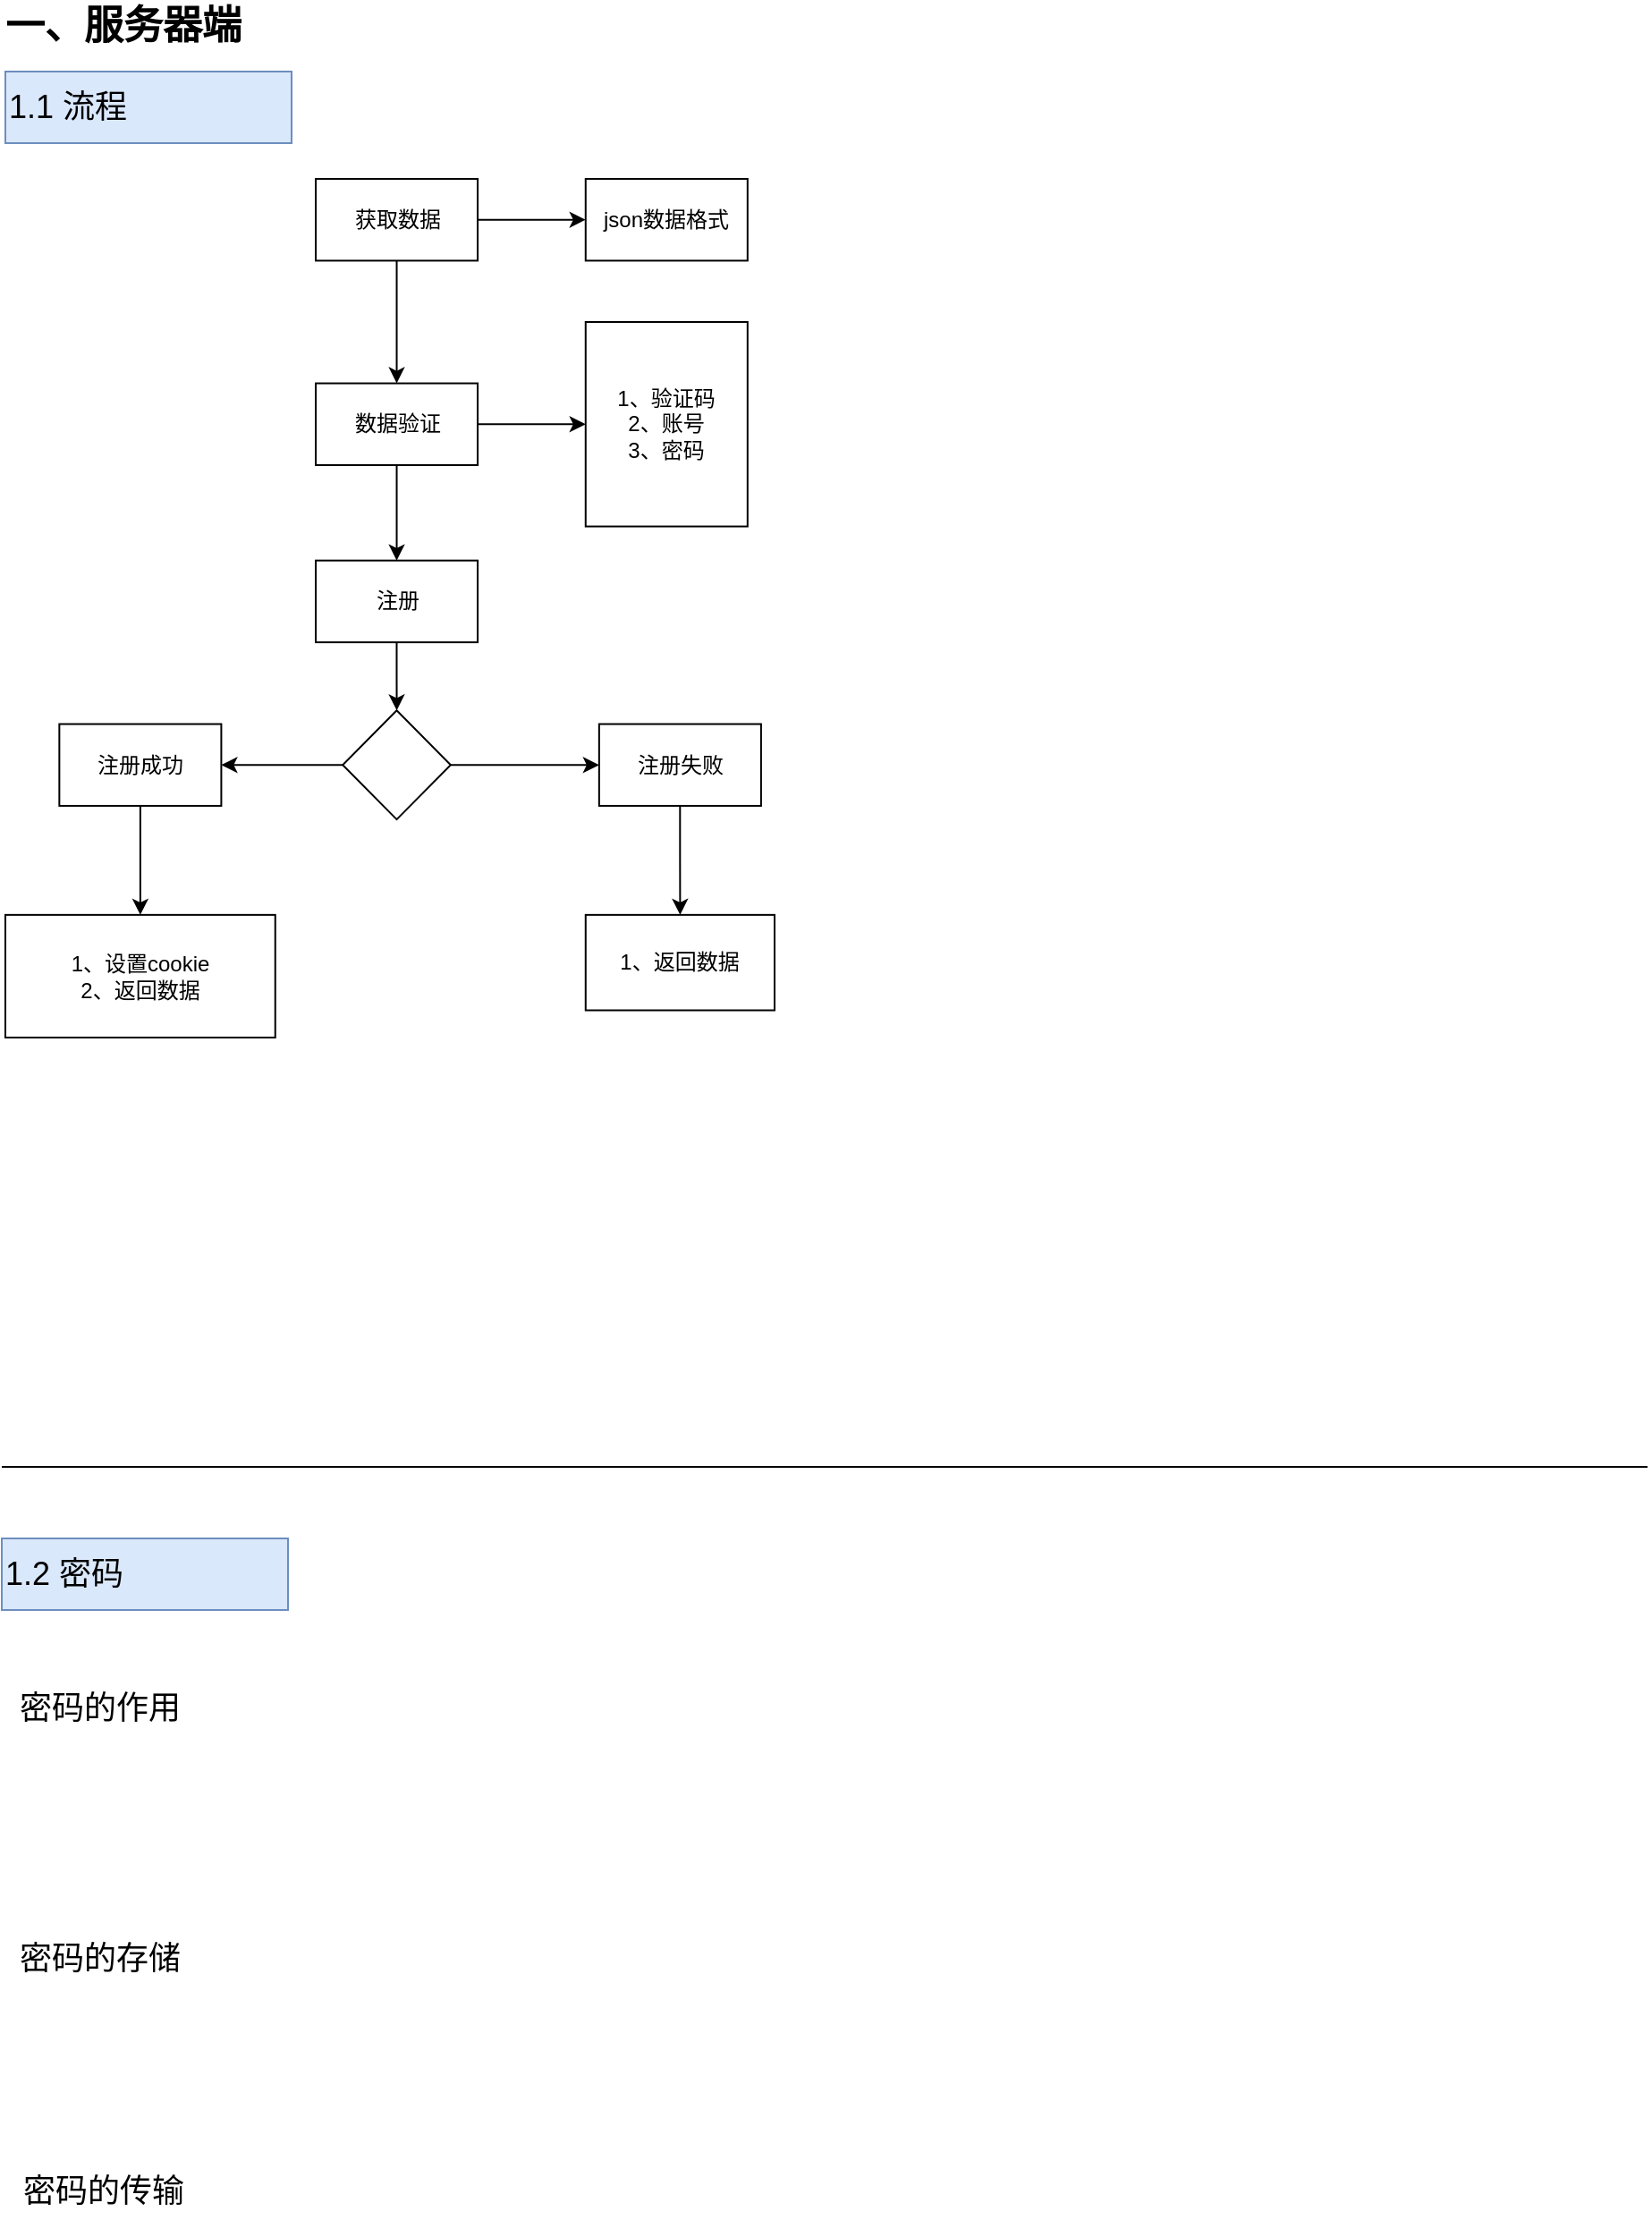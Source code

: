 <mxfile version="10.6.5" type="github"><diagram id="P_evZs2B0VwDdin39tbn" name="Page-1"><mxGraphModel dx="1158" dy="766" grid="1" gridSize="10" guides="1" tooltips="1" connect="1" arrows="1" fold="1" page="1" pageScale="1" pageWidth="1000" pageHeight="1169" math="0" shadow="0"><root><mxCell id="0"/><mxCell id="1" parent="0"/><mxCell id="Q43ceCy9VtED4qeY9EHd-1" value="一、服务器端" style="text;html=1;strokeColor=none;fillColor=none;align=left;verticalAlign=middle;whiteSpace=wrap;rounded=0;fontSize=22;fontStyle=1" vertex="1" parent="1"><mxGeometry x="40" y="20" width="160" height="30" as="geometry"/></mxCell><mxCell id="Q43ceCy9VtED4qeY9EHd-26" value="" style="endArrow=none;html=1;fontSize=22;" edge="1" parent="1"><mxGeometry width="50" height="50" relative="1" as="geometry"><mxPoint x="40" y="840" as="sourcePoint"/><mxPoint x="960" y="840" as="targetPoint"/></mxGeometry></mxCell><mxCell id="Q43ceCy9VtED4qeY9EHd-27" value="1.2 密码" style="text;html=1;strokeColor=#6c8ebf;fillColor=#dae8fc;align=left;verticalAlign=middle;whiteSpace=wrap;rounded=0;fontSize=18;" vertex="1" parent="1"><mxGeometry x="40" y="880" width="160" height="40" as="geometry"/></mxCell><mxCell id="Q43ceCy9VtED4qeY9EHd-28" value="" style="group" vertex="1" connectable="0" parent="1"><mxGeometry x="42" y="120" width="430" height="480" as="geometry"/></mxCell><mxCell id="Q43ceCy9VtED4qeY9EHd-2" value="获取数据" style="rounded=0;whiteSpace=wrap;html=1;fontSize=12;" vertex="1" parent="Q43ceCy9VtED4qeY9EHd-28"><mxGeometry x="173.509" width="90.526" height="45.714" as="geometry"/></mxCell><mxCell id="Q43ceCy9VtED4qeY9EHd-18" value="json数据格式" style="rounded=0;whiteSpace=wrap;html=1;fontSize=12;" vertex="1" parent="Q43ceCy9VtED4qeY9EHd-28"><mxGeometry x="324.386" width="90.526" height="45.714" as="geometry"/></mxCell><mxCell id="Q43ceCy9VtED4qeY9EHd-19" value="" style="edgeStyle=orthogonalEdgeStyle;rounded=0;orthogonalLoop=1;jettySize=auto;html=1;fontSize=12;" edge="1" parent="Q43ceCy9VtED4qeY9EHd-28" source="Q43ceCy9VtED4qeY9EHd-2" target="Q43ceCy9VtED4qeY9EHd-18"><mxGeometry relative="1" as="geometry"/></mxCell><mxCell id="Q43ceCy9VtED4qeY9EHd-3" value="数据验证" style="rounded=0;whiteSpace=wrap;html=1;fontSize=12;" vertex="1" parent="Q43ceCy9VtED4qeY9EHd-28"><mxGeometry x="173.509" y="114.286" width="90.526" height="45.714" as="geometry"/></mxCell><mxCell id="Q43ceCy9VtED4qeY9EHd-4" value="" style="edgeStyle=orthogonalEdgeStyle;rounded=0;orthogonalLoop=1;jettySize=auto;html=1;fontSize=12;" edge="1" parent="Q43ceCy9VtED4qeY9EHd-28" source="Q43ceCy9VtED4qeY9EHd-2" target="Q43ceCy9VtED4qeY9EHd-3"><mxGeometry relative="1" as="geometry"/></mxCell><mxCell id="Q43ceCy9VtED4qeY9EHd-14" value="1、验证码&lt;br style=&quot;font-size: 12px;&quot;&gt;2、账号&lt;br style=&quot;font-size: 12px;&quot;&gt;3、密码&lt;br style=&quot;font-size: 12px;&quot;&gt;" style="rounded=0;whiteSpace=wrap;html=1;fontSize=12;" vertex="1" parent="Q43ceCy9VtED4qeY9EHd-28"><mxGeometry x="324.386" y="80" width="90.526" height="114.286" as="geometry"/></mxCell><mxCell id="Q43ceCy9VtED4qeY9EHd-15" value="" style="edgeStyle=orthogonalEdgeStyle;rounded=0;orthogonalLoop=1;jettySize=auto;html=1;fontSize=12;" edge="1" parent="Q43ceCy9VtED4qeY9EHd-28" source="Q43ceCy9VtED4qeY9EHd-3" target="Q43ceCy9VtED4qeY9EHd-14"><mxGeometry relative="1" as="geometry"/></mxCell><mxCell id="Q43ceCy9VtED4qeY9EHd-7" value="注册失败" style="rounded=0;whiteSpace=wrap;html=1;fontSize=12;" vertex="1" parent="Q43ceCy9VtED4qeY9EHd-28"><mxGeometry x="331.93" y="304.762" width="90.526" height="45.714" as="geometry"/></mxCell><mxCell id="Q43ceCy9VtED4qeY9EHd-24" value="1、返回数据" style="rounded=0;whiteSpace=wrap;html=1;fontSize=12;" vertex="1" parent="Q43ceCy9VtED4qeY9EHd-28"><mxGeometry x="324.386" y="411.429" width="105.614" height="53.333" as="geometry"/></mxCell><mxCell id="Q43ceCy9VtED4qeY9EHd-25" value="" style="edgeStyle=orthogonalEdgeStyle;rounded=0;orthogonalLoop=1;jettySize=auto;html=1;fontSize=12;" edge="1" parent="Q43ceCy9VtED4qeY9EHd-28" source="Q43ceCy9VtED4qeY9EHd-7" target="Q43ceCy9VtED4qeY9EHd-24"><mxGeometry relative="1" as="geometry"/></mxCell><mxCell id="Q43ceCy9VtED4qeY9EHd-5" value="注册" style="rounded=0;whiteSpace=wrap;html=1;fontSize=12;" vertex="1" parent="Q43ceCy9VtED4qeY9EHd-28"><mxGeometry x="173.509" y="213.333" width="90.526" height="45.714" as="geometry"/></mxCell><mxCell id="Q43ceCy9VtED4qeY9EHd-6" value="" style="edgeStyle=orthogonalEdgeStyle;rounded=0;orthogonalLoop=1;jettySize=auto;html=1;fontSize=12;" edge="1" parent="Q43ceCy9VtED4qeY9EHd-28" source="Q43ceCy9VtED4qeY9EHd-3" target="Q43ceCy9VtED4qeY9EHd-5"><mxGeometry relative="1" as="geometry"/></mxCell><mxCell id="Q43ceCy9VtED4qeY9EHd-13" style="edgeStyle=orthogonalEdgeStyle;rounded=0;orthogonalLoop=1;jettySize=auto;html=1;entryX=0;entryY=0.5;entryDx=0;entryDy=0;fontSize=12;" edge="1" parent="Q43ceCy9VtED4qeY9EHd-28" source="Q43ceCy9VtED4qeY9EHd-9" target="Q43ceCy9VtED4qeY9EHd-7"><mxGeometry relative="1" as="geometry"/></mxCell><mxCell id="Q43ceCy9VtED4qeY9EHd-9" value="" style="rhombus;whiteSpace=wrap;html=1;fontSize=12;" vertex="1" parent="Q43ceCy9VtED4qeY9EHd-28"><mxGeometry x="188.596" y="297.143" width="60.351" height="60.952" as="geometry"/></mxCell><mxCell id="Q43ceCy9VtED4qeY9EHd-11" style="edgeStyle=orthogonalEdgeStyle;rounded=0;orthogonalLoop=1;jettySize=auto;html=1;fontSize=12;" edge="1" parent="Q43ceCy9VtED4qeY9EHd-28" source="Q43ceCy9VtED4qeY9EHd-5" target="Q43ceCy9VtED4qeY9EHd-9"><mxGeometry relative="1" as="geometry"/></mxCell><mxCell id="Q43ceCy9VtED4qeY9EHd-10" value="注册成功" style="rounded=0;whiteSpace=wrap;html=1;fontSize=12;" vertex="1" parent="Q43ceCy9VtED4qeY9EHd-28"><mxGeometry x="30.175" y="304.762" width="90.526" height="45.714" as="geometry"/></mxCell><mxCell id="Q43ceCy9VtED4qeY9EHd-12" style="edgeStyle=orthogonalEdgeStyle;rounded=0;orthogonalLoop=1;jettySize=auto;html=1;entryX=1;entryY=0.5;entryDx=0;entryDy=0;fontSize=12;" edge="1" parent="Q43ceCy9VtED4qeY9EHd-28" source="Q43ceCy9VtED4qeY9EHd-9" target="Q43ceCy9VtED4qeY9EHd-10"><mxGeometry relative="1" as="geometry"/></mxCell><mxCell id="Q43ceCy9VtED4qeY9EHd-22" value="1、设置cookie&lt;br style=&quot;font-size: 12px;&quot;&gt;2、返回数据&lt;br style=&quot;font-size: 12px;&quot;&gt;" style="rounded=0;whiteSpace=wrap;html=1;fontSize=12;" vertex="1" parent="Q43ceCy9VtED4qeY9EHd-28"><mxGeometry y="411.429" width="150.877" height="68.571" as="geometry"/></mxCell><mxCell id="Q43ceCy9VtED4qeY9EHd-23" value="" style="edgeStyle=orthogonalEdgeStyle;rounded=0;orthogonalLoop=1;jettySize=auto;html=1;fontSize=12;" edge="1" parent="Q43ceCy9VtED4qeY9EHd-28" source="Q43ceCy9VtED4qeY9EHd-10" target="Q43ceCy9VtED4qeY9EHd-22"><mxGeometry relative="1" as="geometry"/></mxCell><mxCell id="Q43ceCy9VtED4qeY9EHd-29" value="1.1 流程" style="text;html=1;strokeColor=#6c8ebf;fillColor=#dae8fc;align=left;verticalAlign=middle;whiteSpace=wrap;rounded=0;fontSize=18;" vertex="1" parent="1"><mxGeometry x="42" y="60" width="160" height="40" as="geometry"/></mxCell><mxCell id="Q43ceCy9VtED4qeY9EHd-32" value="密码的作用" style="text;html=1;strokeColor=none;fillColor=none;align=center;verticalAlign=middle;whiteSpace=wrap;rounded=0;fontSize=18;" vertex="1" parent="1"><mxGeometry x="40" y="960" width="110" height="30" as="geometry"/></mxCell><mxCell id="Q43ceCy9VtED4qeY9EHd-33" value="密码的存储" style="text;html=1;strokeColor=none;fillColor=none;align=center;verticalAlign=middle;whiteSpace=wrap;rounded=0;fontSize=18;" vertex="1" parent="1"><mxGeometry x="40" y="1100" width="110" height="30" as="geometry"/></mxCell><mxCell id="Q43ceCy9VtED4qeY9EHd-34" value="密码的传输" style="text;html=1;strokeColor=none;fillColor=none;align=center;verticalAlign=middle;whiteSpace=wrap;rounded=0;fontSize=18;" vertex="1" parent="1"><mxGeometry x="42" y="1230" width="110" height="30" as="geometry"/></mxCell></root></mxGraphModel></diagram></mxfile>